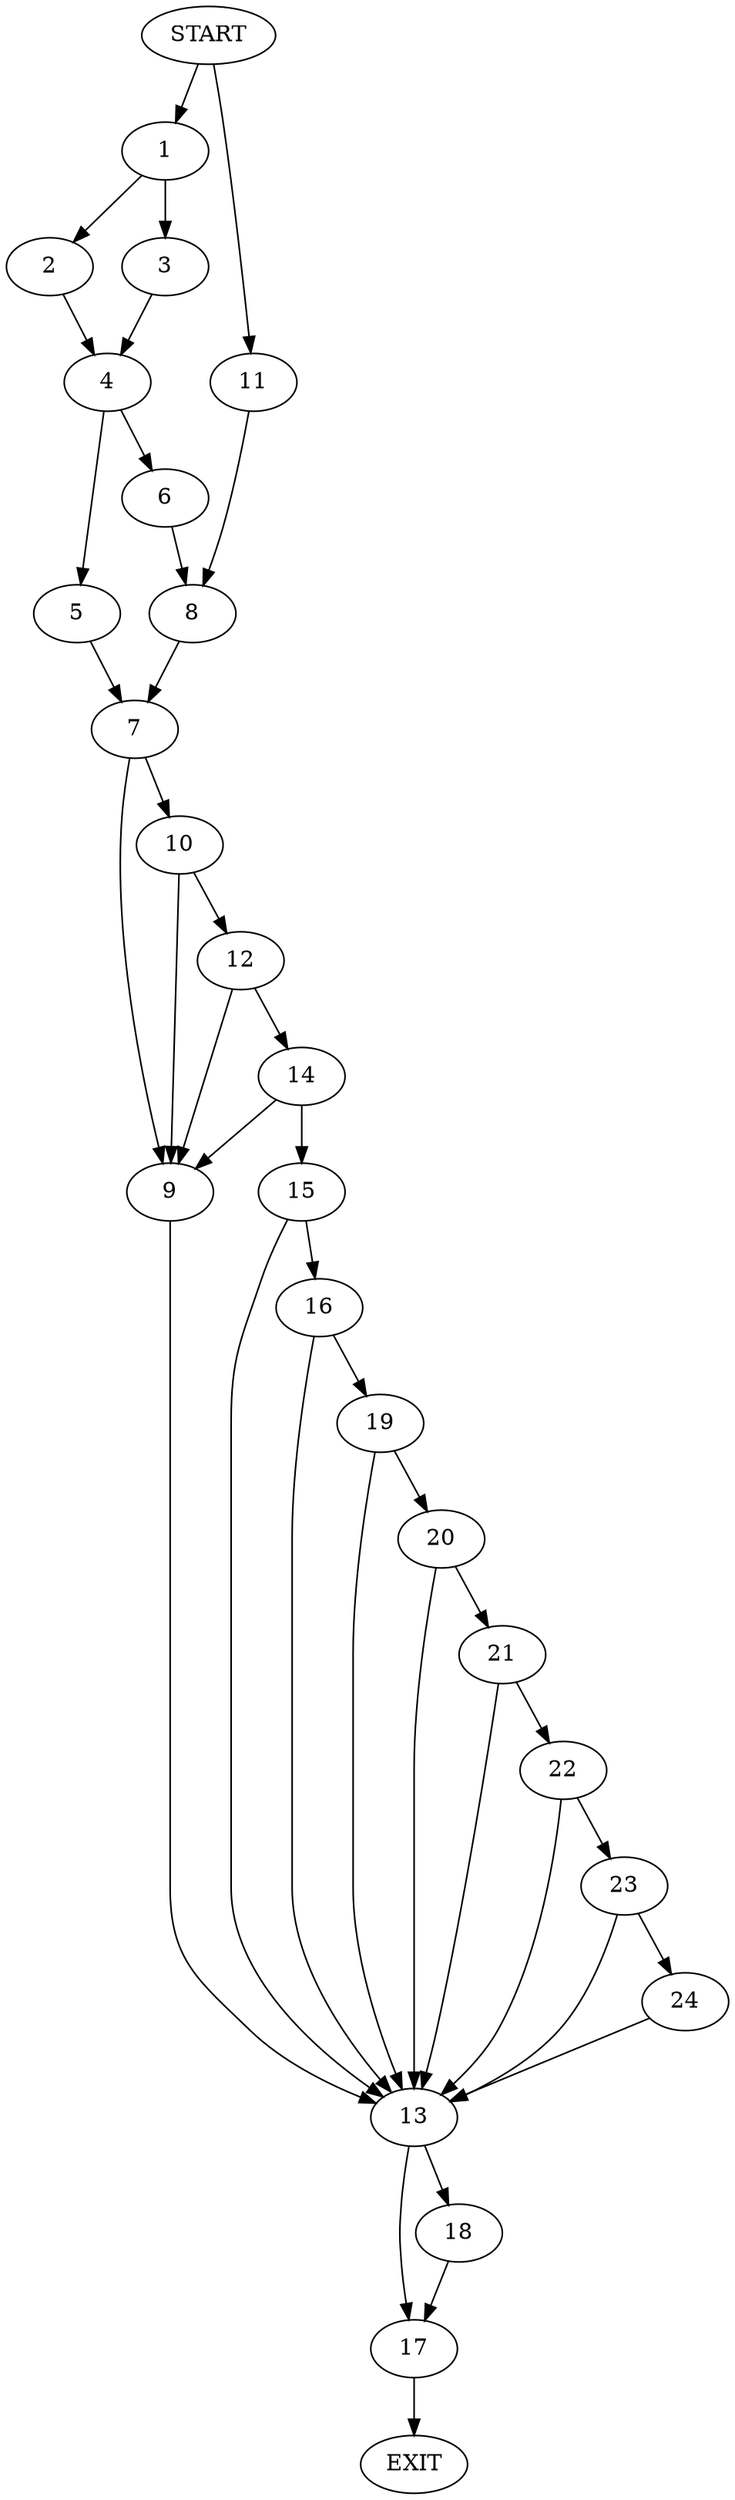 digraph {
0 [label="START"]
25 [label="EXIT"]
0 -> 1
1 -> 2
1 -> 3
3 -> 4
2 -> 4
4 -> 5
4 -> 6
5 -> 7
6 -> 8
7 -> 9
7 -> 10
8 -> 7
0 -> 11
11 -> 8
10 -> 9
10 -> 12
9 -> 13
12 -> 9
12 -> 14
14 -> 9
14 -> 15
15 -> 13
15 -> 16
13 -> 17
13 -> 18
16 -> 19
16 -> 13
19 -> 20
19 -> 13
20 -> 21
20 -> 13
21 -> 22
21 -> 13
22 -> 13
22 -> 23
23 -> 24
23 -> 13
24 -> 13
17 -> 25
18 -> 17
}
